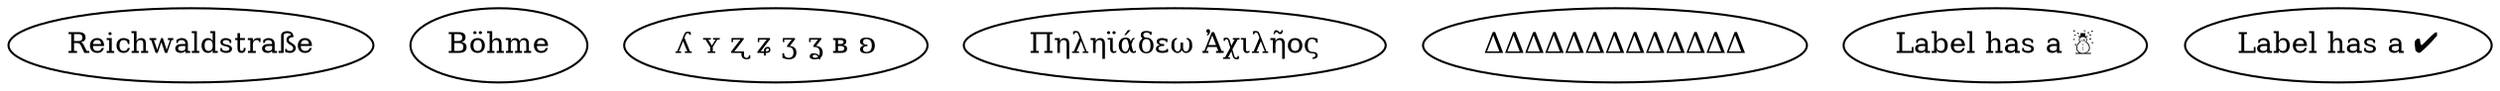 digraph utf8_01
{
	rankdir = TB

	Reichwaldstraße

	Böhme

	Three [ label = "ʎ ʏ ʐ ʑ ʒ ʓ ʙ ʚ"]

	Four  [ label = "Πηληϊάδεω Ἀχιλῆος"]

	ΔΔΔΔΔΔΔΔΔΔΔΔΔ

	Six   [ label = "Label has a ☃"]

	Seven [ label = "Label has a ✔"]
}
